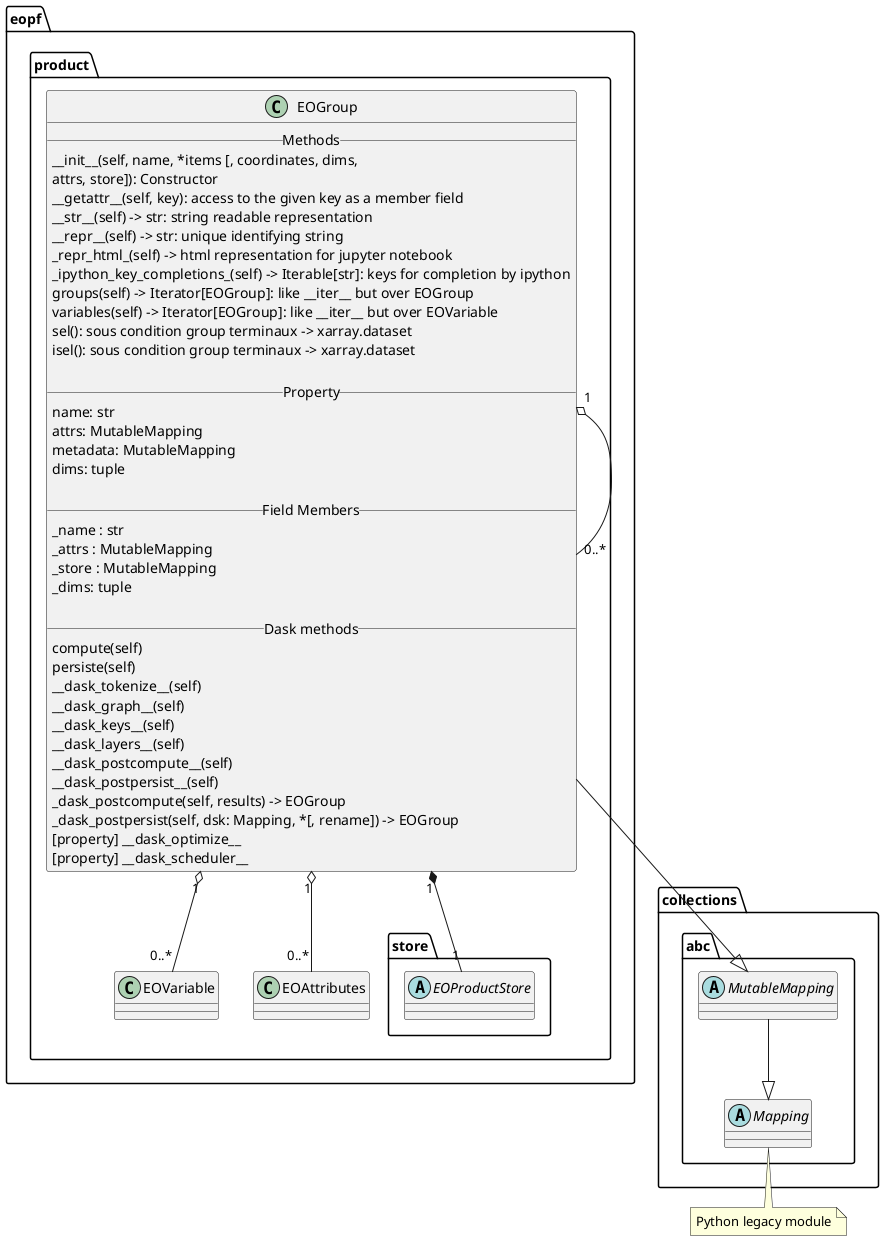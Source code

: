 @startuml
package "eopf.product" {

    class EOGroup {
        __ Methods __
        __init__(self, name, *items [, coordinates, dims,
            attrs, store]): Constructor
        __getattr__(self, key): access to the given key as a member field
        __str__(self) -> str: string readable representation
        __repr__(self) -> str: unique identifying string
        _repr_html_(self) -> html representation for jupyter notebook
        _ipython_key_completions_(self) -> Iterable[str]: keys for completion by ipython
        groups(self) -> Iterator[EOGroup]: like __iter__ but over EOGroup
        variables(self) -> Iterator[EOGroup]: like __iter__ but over EOVariable
        sel(): sous condition group terminaux -> xarray.dataset
        isel(): sous condition group terminaux -> xarray.dataset

        __ Property __
        name: str
        attrs: MutableMapping
        metadata: MutableMapping
        dims: tuple

        __ Field Members __
        _name : str
        _attrs : MutableMapping
        _store : MutableMapping
        _dims: tuple

        __ Dask methods __
        compute(self)
        persiste(self)
        __dask_tokenize__(self)
        __dask_graph__(self)
        __dask_keys__(self)
        __dask_layers__(self)
        __dask_postcompute__(self)
        __dask_postpersist__(self)
        _dask_postcompute(self, results) -> EOGroup
        _dask_postpersist(self, dsk: Mapping, *[, rename]) -> EOGroup
        [property] __dask_optimize__
        [property] __dask_scheduler__
    }

    class EOVariable

    package store
    {
        ' inspired by fsspec.spec.AbstractFileSystem
        abstract EOProductStore
    }

    EOGroup "1" o-- "0..*" EOVariable
    EOGroup "1" o-- "0..*" EOGroup
    EOGroup "1" o-- "0..*" EOAttributes

    EOGroup "1" *-- "1" EOProductStore

}

package collections.abc {
    abstract MutableMapping
    abstract Mapping
    MutableMapping --|> Mapping
}
note bottom: Python legacy module

EOGroup --|> MutableMapping

@enduml
